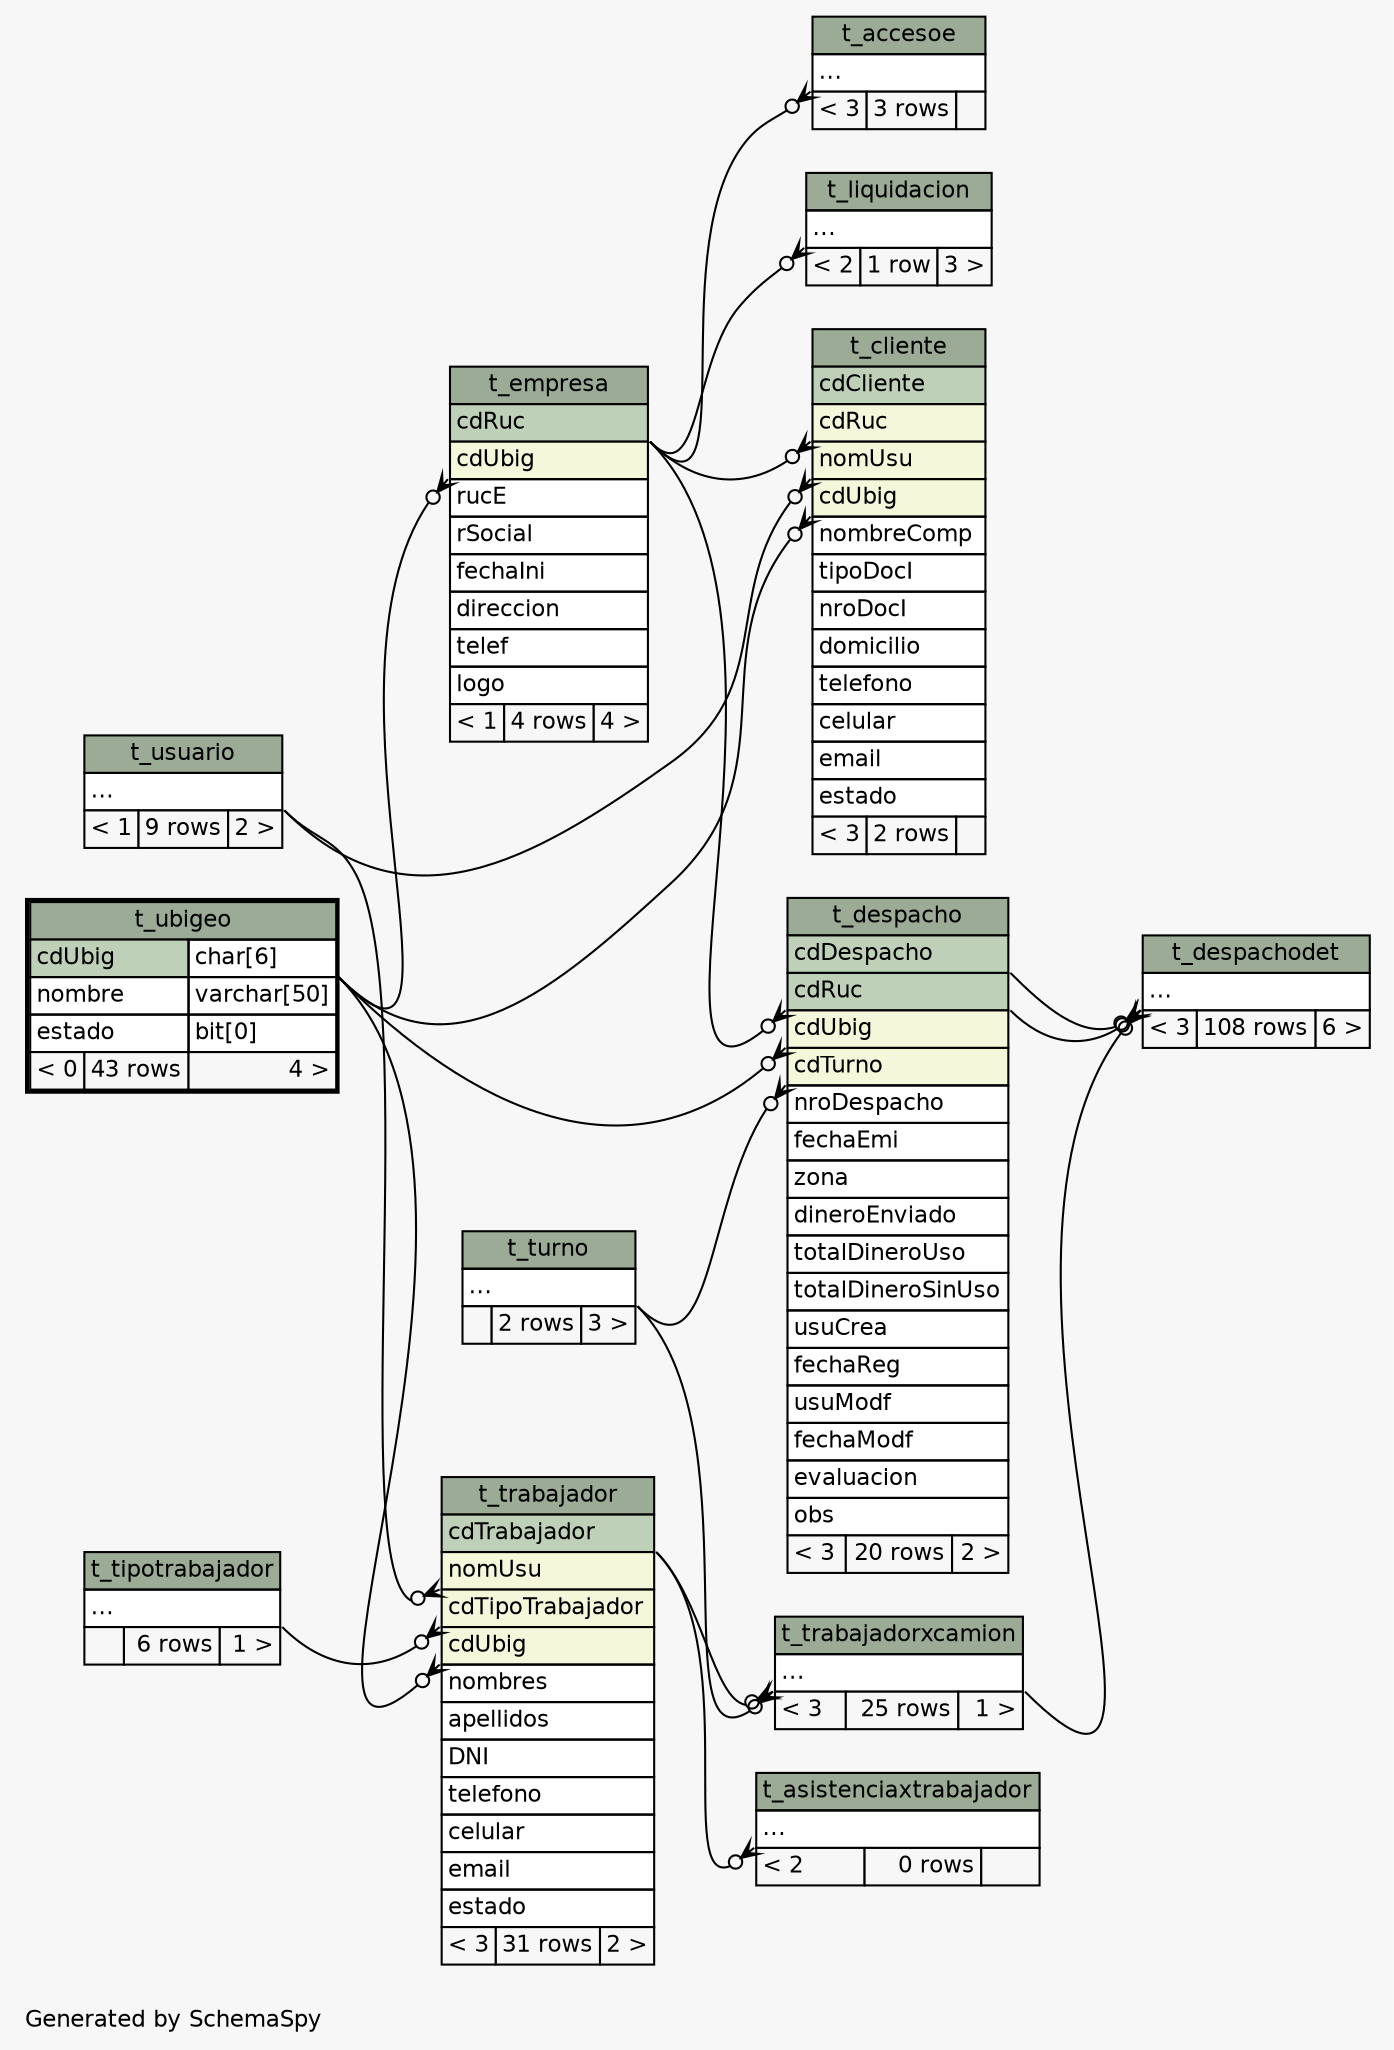 // dot null on Windows 7 6.1
// SchemaSpy rev 590
digraph "twoDegreesRelationshipsDiagram" {
  graph [
    rankdir="RL"
    bgcolor="#f7f7f7"
    label="\nGenerated by SchemaSpy"
    labeljust="l"
    nodesep="0.18"
    ranksep="0.46"
    fontname="Helvetica"
    fontsize="11"
  ];
  node [
    fontname="Helvetica"
    fontsize="11"
    shape="plaintext"
  ];
  edge [
    arrowsize="0.8"
  ];
  "t_accesoe":"elipses":sw -> "t_empresa":"cdRuc":se [arrowhead=none dir=back arrowtail=crowodot];
  "t_asistenciaxtrabajador":"elipses":sw -> "t_trabajador":"cdTrabajador":se [arrowhead=none dir=back arrowtail=crowodot];
  "t_cliente":"cdRuc":sw -> "t_empresa":"cdRuc":se [arrowhead=none dir=back arrowtail=crowodot];
  "t_cliente":"cdUbig":sw -> "t_ubigeo":"cdUbig.type":se [arrowhead=none dir=back arrowtail=crowodot];
  "t_cliente":"nomUsu":sw -> "t_usuario":"elipses":se [arrowhead=none dir=back arrowtail=crowodot];
  "t_despacho":"cdRuc":sw -> "t_empresa":"cdRuc":se [arrowhead=none dir=back arrowtail=crowodot];
  "t_despacho":"cdTurno":sw -> "t_turno":"elipses":se [arrowhead=none dir=back arrowtail=crowodot];
  "t_despacho":"cdUbig":sw -> "t_ubigeo":"cdUbig.type":se [arrowhead=none dir=back arrowtail=crowodot];
  "t_despachodet":"elipses":sw -> "t_trabajadorxcamion":"elipses":se [arrowhead=none dir=back arrowtail=crowodot];
  "t_despachodet":"elipses":sw -> "t_despacho":"cdDespacho":se [arrowhead=none dir=back arrowtail=crowodot];
  "t_despachodet":"elipses":sw -> "t_despacho":"cdRuc":se [arrowhead=none dir=back arrowtail=crowodot];
  "t_empresa":"cdUbig":sw -> "t_ubigeo":"cdUbig.type":se [arrowhead=none dir=back arrowtail=crowodot];
  "t_liquidacion":"elipses":sw -> "t_empresa":"cdRuc":se [arrowhead=none dir=back arrowtail=crowodot];
  "t_trabajador":"cdTipoTrabajador":sw -> "t_tipotrabajador":"elipses":se [arrowhead=none dir=back arrowtail=crowodot];
  "t_trabajador":"cdUbig":sw -> "t_ubigeo":"cdUbig.type":se [arrowhead=none dir=back arrowtail=crowodot];
  "t_trabajador":"nomUsu":sw -> "t_usuario":"elipses":se [arrowhead=none dir=back arrowtail=crowodot];
  "t_trabajadorxcamion":"elipses":sw -> "t_trabajador":"cdTrabajador":se [arrowhead=none dir=back arrowtail=crowodot];
  "t_trabajadorxcamion":"elipses":sw -> "t_turno":"elipses":se [arrowhead=none dir=back arrowtail=crowodot];
  "t_accesoe" [
    label=<
    <TABLE BORDER="0" CELLBORDER="1" CELLSPACING="0" BGCOLOR="#ffffff">
      <TR><TD COLSPAN="3" BGCOLOR="#9bab96" ALIGN="CENTER">t_accesoe</TD></TR>
      <TR><TD PORT="elipses" COLSPAN="3" ALIGN="LEFT">...</TD></TR>
      <TR><TD ALIGN="LEFT" BGCOLOR="#f7f7f7">&lt; 3</TD><TD ALIGN="RIGHT" BGCOLOR="#f7f7f7">3 rows</TD><TD ALIGN="RIGHT" BGCOLOR="#f7f7f7">  </TD></TR>
    </TABLE>>
    URL="t_accesoe.html"
    tooltip="t_accesoe"
  ];
  "t_asistenciaxtrabajador" [
    label=<
    <TABLE BORDER="0" CELLBORDER="1" CELLSPACING="0" BGCOLOR="#ffffff">
      <TR><TD COLSPAN="3" BGCOLOR="#9bab96" ALIGN="CENTER">t_asistenciaxtrabajador</TD></TR>
      <TR><TD PORT="elipses" COLSPAN="3" ALIGN="LEFT">...</TD></TR>
      <TR><TD ALIGN="LEFT" BGCOLOR="#f7f7f7">&lt; 2</TD><TD ALIGN="RIGHT" BGCOLOR="#f7f7f7">0 rows</TD><TD ALIGN="RIGHT" BGCOLOR="#f7f7f7">  </TD></TR>
    </TABLE>>
    URL="t_asistenciaxtrabajador.html"
    tooltip="t_asistenciaxtrabajador"
  ];
  "t_cliente" [
    label=<
    <TABLE BORDER="0" CELLBORDER="1" CELLSPACING="0" BGCOLOR="#ffffff">
      <TR><TD COLSPAN="3" BGCOLOR="#9bab96" ALIGN="CENTER">t_cliente</TD></TR>
      <TR><TD PORT="cdCliente" COLSPAN="3" BGCOLOR="#bed1b8" ALIGN="LEFT">cdCliente</TD></TR>
      <TR><TD PORT="cdRuc" COLSPAN="3" BGCOLOR="#f4f7da" ALIGN="LEFT">cdRuc</TD></TR>
      <TR><TD PORT="nomUsu" COLSPAN="3" BGCOLOR="#f4f7da" ALIGN="LEFT">nomUsu</TD></TR>
      <TR><TD PORT="cdUbig" COLSPAN="3" BGCOLOR="#f4f7da" ALIGN="LEFT">cdUbig</TD></TR>
      <TR><TD PORT="nombreComp" COLSPAN="3" ALIGN="LEFT">nombreComp</TD></TR>
      <TR><TD PORT="tipoDocI" COLSPAN="3" ALIGN="LEFT">tipoDocI</TD></TR>
      <TR><TD PORT="nroDocI" COLSPAN="3" ALIGN="LEFT">nroDocI</TD></TR>
      <TR><TD PORT="domicilio" COLSPAN="3" ALIGN="LEFT">domicilio</TD></TR>
      <TR><TD PORT="telefono" COLSPAN="3" ALIGN="LEFT">telefono</TD></TR>
      <TR><TD PORT="celular" COLSPAN="3" ALIGN="LEFT">celular</TD></TR>
      <TR><TD PORT="email" COLSPAN="3" ALIGN="LEFT">email</TD></TR>
      <TR><TD PORT="estado" COLSPAN="3" ALIGN="LEFT">estado</TD></TR>
      <TR><TD ALIGN="LEFT" BGCOLOR="#f7f7f7">&lt; 3</TD><TD ALIGN="RIGHT" BGCOLOR="#f7f7f7">2 rows</TD><TD ALIGN="RIGHT" BGCOLOR="#f7f7f7">  </TD></TR>
    </TABLE>>
    URL="t_cliente.html"
    tooltip="t_cliente"
  ];
  "t_despacho" [
    label=<
    <TABLE BORDER="0" CELLBORDER="1" CELLSPACING="0" BGCOLOR="#ffffff">
      <TR><TD COLSPAN="3" BGCOLOR="#9bab96" ALIGN="CENTER">t_despacho</TD></TR>
      <TR><TD PORT="cdDespacho" COLSPAN="3" BGCOLOR="#bed1b8" ALIGN="LEFT">cdDespacho</TD></TR>
      <TR><TD PORT="cdRuc" COLSPAN="3" BGCOLOR="#bed1b8" ALIGN="LEFT">cdRuc</TD></TR>
      <TR><TD PORT="cdUbig" COLSPAN="3" BGCOLOR="#f4f7da" ALIGN="LEFT">cdUbig</TD></TR>
      <TR><TD PORT="cdTurno" COLSPAN="3" BGCOLOR="#f4f7da" ALIGN="LEFT">cdTurno</TD></TR>
      <TR><TD PORT="nroDespacho" COLSPAN="3" ALIGN="LEFT">nroDespacho</TD></TR>
      <TR><TD PORT="fechaEmi" COLSPAN="3" ALIGN="LEFT">fechaEmi</TD></TR>
      <TR><TD PORT="zona" COLSPAN="3" ALIGN="LEFT">zona</TD></TR>
      <TR><TD PORT="dineroEnviado" COLSPAN="3" ALIGN="LEFT">dineroEnviado</TD></TR>
      <TR><TD PORT="totalDineroUso" COLSPAN="3" ALIGN="LEFT">totalDineroUso</TD></TR>
      <TR><TD PORT="totalDineroSinUso" COLSPAN="3" ALIGN="LEFT">totalDineroSinUso</TD></TR>
      <TR><TD PORT="usuCrea" COLSPAN="3" ALIGN="LEFT">usuCrea</TD></TR>
      <TR><TD PORT="fechaReg" COLSPAN="3" ALIGN="LEFT">fechaReg</TD></TR>
      <TR><TD PORT="usuModf" COLSPAN="3" ALIGN="LEFT">usuModf</TD></TR>
      <TR><TD PORT="fechaModf" COLSPAN="3" ALIGN="LEFT">fechaModf</TD></TR>
      <TR><TD PORT="evaluacion" COLSPAN="3" ALIGN="LEFT">evaluacion</TD></TR>
      <TR><TD PORT="obs" COLSPAN="3" ALIGN="LEFT">obs</TD></TR>
      <TR><TD ALIGN="LEFT" BGCOLOR="#f7f7f7">&lt; 3</TD><TD ALIGN="RIGHT" BGCOLOR="#f7f7f7">20 rows</TD><TD ALIGN="RIGHT" BGCOLOR="#f7f7f7">2 &gt;</TD></TR>
    </TABLE>>
    URL="t_despacho.html"
    tooltip="t_despacho"
  ];
  "t_despachodet" [
    label=<
    <TABLE BORDER="0" CELLBORDER="1" CELLSPACING="0" BGCOLOR="#ffffff">
      <TR><TD COLSPAN="3" BGCOLOR="#9bab96" ALIGN="CENTER">t_despachodet</TD></TR>
      <TR><TD PORT="elipses" COLSPAN="3" ALIGN="LEFT">...</TD></TR>
      <TR><TD ALIGN="LEFT" BGCOLOR="#f7f7f7">&lt; 3</TD><TD ALIGN="RIGHT" BGCOLOR="#f7f7f7">108 rows</TD><TD ALIGN="RIGHT" BGCOLOR="#f7f7f7">6 &gt;</TD></TR>
    </TABLE>>
    URL="t_despachodet.html"
    tooltip="t_despachodet"
  ];
  "t_empresa" [
    label=<
    <TABLE BORDER="0" CELLBORDER="1" CELLSPACING="0" BGCOLOR="#ffffff">
      <TR><TD COLSPAN="3" BGCOLOR="#9bab96" ALIGN="CENTER">t_empresa</TD></TR>
      <TR><TD PORT="cdRuc" COLSPAN="3" BGCOLOR="#bed1b8" ALIGN="LEFT">cdRuc</TD></TR>
      <TR><TD PORT="cdUbig" COLSPAN="3" BGCOLOR="#f4f7da" ALIGN="LEFT">cdUbig</TD></TR>
      <TR><TD PORT="rucE" COLSPAN="3" ALIGN="LEFT">rucE</TD></TR>
      <TR><TD PORT="rSocial" COLSPAN="3" ALIGN="LEFT">rSocial</TD></TR>
      <TR><TD PORT="fechaIni" COLSPAN="3" ALIGN="LEFT">fechaIni</TD></TR>
      <TR><TD PORT="direccion" COLSPAN="3" ALIGN="LEFT">direccion</TD></TR>
      <TR><TD PORT="telef" COLSPAN="3" ALIGN="LEFT">telef</TD></TR>
      <TR><TD PORT="logo" COLSPAN="3" ALIGN="LEFT">logo</TD></TR>
      <TR><TD ALIGN="LEFT" BGCOLOR="#f7f7f7">&lt; 1</TD><TD ALIGN="RIGHT" BGCOLOR="#f7f7f7">4 rows</TD><TD ALIGN="RIGHT" BGCOLOR="#f7f7f7">4 &gt;</TD></TR>
    </TABLE>>
    URL="t_empresa.html"
    tooltip="t_empresa"
  ];
  "t_liquidacion" [
    label=<
    <TABLE BORDER="0" CELLBORDER="1" CELLSPACING="0" BGCOLOR="#ffffff">
      <TR><TD COLSPAN="3" BGCOLOR="#9bab96" ALIGN="CENTER">t_liquidacion</TD></TR>
      <TR><TD PORT="elipses" COLSPAN="3" ALIGN="LEFT">...</TD></TR>
      <TR><TD ALIGN="LEFT" BGCOLOR="#f7f7f7">&lt; 2</TD><TD ALIGN="RIGHT" BGCOLOR="#f7f7f7">1 row</TD><TD ALIGN="RIGHT" BGCOLOR="#f7f7f7">3 &gt;</TD></TR>
    </TABLE>>
    URL="t_liquidacion.html"
    tooltip="t_liquidacion"
  ];
  "t_tipotrabajador" [
    label=<
    <TABLE BORDER="0" CELLBORDER="1" CELLSPACING="0" BGCOLOR="#ffffff">
      <TR><TD COLSPAN="3" BGCOLOR="#9bab96" ALIGN="CENTER">t_tipotrabajador</TD></TR>
      <TR><TD PORT="elipses" COLSPAN="3" ALIGN="LEFT">...</TD></TR>
      <TR><TD ALIGN="LEFT" BGCOLOR="#f7f7f7">  </TD><TD ALIGN="RIGHT" BGCOLOR="#f7f7f7">6 rows</TD><TD ALIGN="RIGHT" BGCOLOR="#f7f7f7">1 &gt;</TD></TR>
    </TABLE>>
    URL="t_tipotrabajador.html"
    tooltip="t_tipotrabajador"
  ];
  "t_trabajador" [
    label=<
    <TABLE BORDER="0" CELLBORDER="1" CELLSPACING="0" BGCOLOR="#ffffff">
      <TR><TD COLSPAN="3" BGCOLOR="#9bab96" ALIGN="CENTER">t_trabajador</TD></TR>
      <TR><TD PORT="cdTrabajador" COLSPAN="3" BGCOLOR="#bed1b8" ALIGN="LEFT">cdTrabajador</TD></TR>
      <TR><TD PORT="nomUsu" COLSPAN="3" BGCOLOR="#f4f7da" ALIGN="LEFT">nomUsu</TD></TR>
      <TR><TD PORT="cdTipoTrabajador" COLSPAN="3" BGCOLOR="#f4f7da" ALIGN="LEFT">cdTipoTrabajador</TD></TR>
      <TR><TD PORT="cdUbig" COLSPAN="3" BGCOLOR="#f4f7da" ALIGN="LEFT">cdUbig</TD></TR>
      <TR><TD PORT="nombres" COLSPAN="3" ALIGN="LEFT">nombres</TD></TR>
      <TR><TD PORT="apellidos" COLSPAN="3" ALIGN="LEFT">apellidos</TD></TR>
      <TR><TD PORT="DNI" COLSPAN="3" ALIGN="LEFT">DNI</TD></TR>
      <TR><TD PORT="telefono" COLSPAN="3" ALIGN="LEFT">telefono</TD></TR>
      <TR><TD PORT="celular" COLSPAN="3" ALIGN="LEFT">celular</TD></TR>
      <TR><TD PORT="email" COLSPAN="3" ALIGN="LEFT">email</TD></TR>
      <TR><TD PORT="estado" COLSPAN="3" ALIGN="LEFT">estado</TD></TR>
      <TR><TD ALIGN="LEFT" BGCOLOR="#f7f7f7">&lt; 3</TD><TD ALIGN="RIGHT" BGCOLOR="#f7f7f7">31 rows</TD><TD ALIGN="RIGHT" BGCOLOR="#f7f7f7">2 &gt;</TD></TR>
    </TABLE>>
    URL="t_trabajador.html"
    tooltip="t_trabajador"
  ];
  "t_trabajadorxcamion" [
    label=<
    <TABLE BORDER="0" CELLBORDER="1" CELLSPACING="0" BGCOLOR="#ffffff">
      <TR><TD COLSPAN="3" BGCOLOR="#9bab96" ALIGN="CENTER">t_trabajadorxcamion</TD></TR>
      <TR><TD PORT="elipses" COLSPAN="3" ALIGN="LEFT">...</TD></TR>
      <TR><TD ALIGN="LEFT" BGCOLOR="#f7f7f7">&lt; 3</TD><TD ALIGN="RIGHT" BGCOLOR="#f7f7f7">25 rows</TD><TD ALIGN="RIGHT" BGCOLOR="#f7f7f7">1 &gt;</TD></TR>
    </TABLE>>
    URL="t_trabajadorxcamion.html"
    tooltip="t_trabajadorxcamion"
  ];
  "t_turno" [
    label=<
    <TABLE BORDER="0" CELLBORDER="1" CELLSPACING="0" BGCOLOR="#ffffff">
      <TR><TD COLSPAN="3" BGCOLOR="#9bab96" ALIGN="CENTER">t_turno</TD></TR>
      <TR><TD PORT="elipses" COLSPAN="3" ALIGN="LEFT">...</TD></TR>
      <TR><TD ALIGN="LEFT" BGCOLOR="#f7f7f7">  </TD><TD ALIGN="RIGHT" BGCOLOR="#f7f7f7">2 rows</TD><TD ALIGN="RIGHT" BGCOLOR="#f7f7f7">3 &gt;</TD></TR>
    </TABLE>>
    URL="t_turno.html"
    tooltip="t_turno"
  ];
  "t_ubigeo" [
    label=<
    <TABLE BORDER="2" CELLBORDER="1" CELLSPACING="0" BGCOLOR="#ffffff">
      <TR><TD COLSPAN="3" BGCOLOR="#9bab96" ALIGN="CENTER">t_ubigeo</TD></TR>
      <TR><TD PORT="cdUbig" COLSPAN="2" BGCOLOR="#bed1b8" ALIGN="LEFT">cdUbig</TD><TD PORT="cdUbig.type" ALIGN="LEFT">char[6]</TD></TR>
      <TR><TD PORT="nombre" COLSPAN="2" ALIGN="LEFT">nombre</TD><TD PORT="nombre.type" ALIGN="LEFT">varchar[50]</TD></TR>
      <TR><TD PORT="estado" COLSPAN="2" ALIGN="LEFT">estado</TD><TD PORT="estado.type" ALIGN="LEFT">bit[0]</TD></TR>
      <TR><TD ALIGN="LEFT" BGCOLOR="#f7f7f7">&lt; 0</TD><TD ALIGN="RIGHT" BGCOLOR="#f7f7f7">43 rows</TD><TD ALIGN="RIGHT" BGCOLOR="#f7f7f7">4 &gt;</TD></TR>
    </TABLE>>
    URL="t_ubigeo.html"
    tooltip="t_ubigeo"
  ];
  "t_usuario" [
    label=<
    <TABLE BORDER="0" CELLBORDER="1" CELLSPACING="0" BGCOLOR="#ffffff">
      <TR><TD COLSPAN="3" BGCOLOR="#9bab96" ALIGN="CENTER">t_usuario</TD></TR>
      <TR><TD PORT="elipses" COLSPAN="3" ALIGN="LEFT">...</TD></TR>
      <TR><TD ALIGN="LEFT" BGCOLOR="#f7f7f7">&lt; 1</TD><TD ALIGN="RIGHT" BGCOLOR="#f7f7f7">9 rows</TD><TD ALIGN="RIGHT" BGCOLOR="#f7f7f7">2 &gt;</TD></TR>
    </TABLE>>
    URL="t_usuario.html"
    tooltip="t_usuario"
  ];
}
